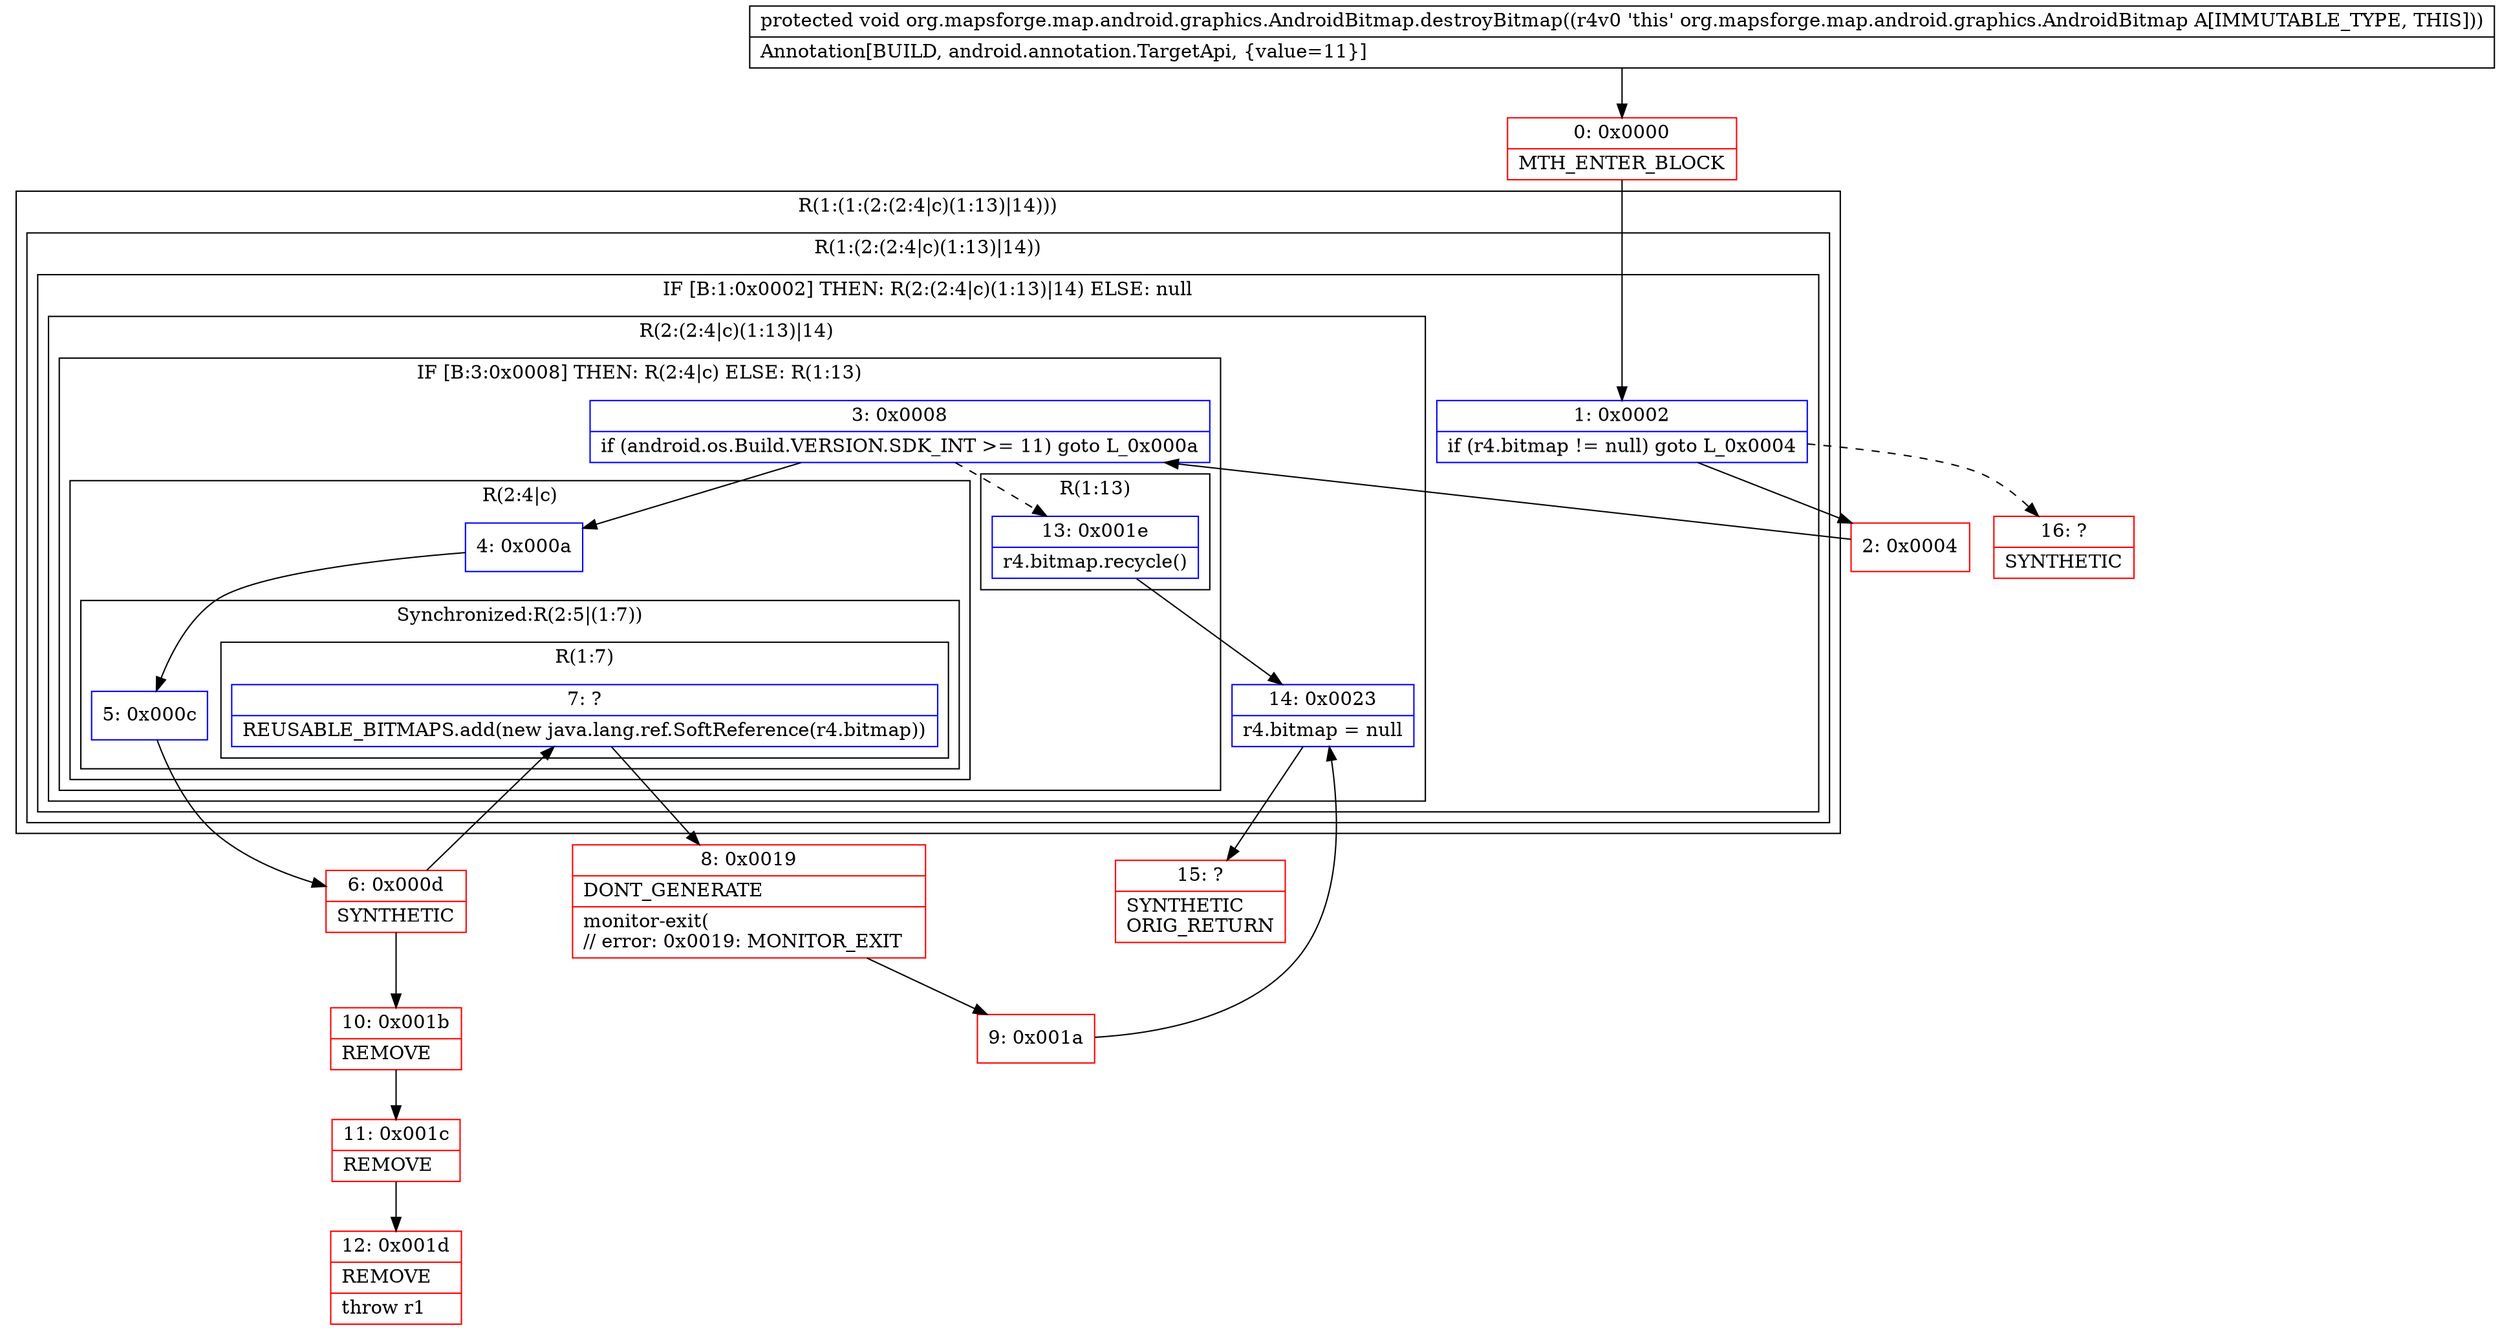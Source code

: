 digraph "CFG fororg.mapsforge.map.android.graphics.AndroidBitmap.destroyBitmap()V" {
subgraph cluster_Region_1279298605 {
label = "R(1:(1:(2:(2:4|c)(1:13)|14)))";
node [shape=record,color=blue];
subgraph cluster_Region_1165182367 {
label = "R(1:(2:(2:4|c)(1:13)|14))";
node [shape=record,color=blue];
subgraph cluster_IfRegion_1364067818 {
label = "IF [B:1:0x0002] THEN: R(2:(2:4|c)(1:13)|14) ELSE: null";
node [shape=record,color=blue];
Node_1 [shape=record,label="{1\:\ 0x0002|if (r4.bitmap != null) goto L_0x0004\l}"];
subgraph cluster_Region_751113089 {
label = "R(2:(2:4|c)(1:13)|14)";
node [shape=record,color=blue];
subgraph cluster_IfRegion_1680659408 {
label = "IF [B:3:0x0008] THEN: R(2:4|c) ELSE: R(1:13)";
node [shape=record,color=blue];
Node_3 [shape=record,label="{3\:\ 0x0008|if (android.os.Build.VERSION.SDK_INT \>= 11) goto L_0x000a\l}"];
subgraph cluster_Region_1001139575 {
label = "R(2:4|c)";
node [shape=record,color=blue];
Node_4 [shape=record,label="{4\:\ 0x000a}"];
subgraph cluster_SynchronizedRegion_451681981 {
label = "Synchronized:R(2:5|(1:7))";
node [shape=record,color=blue];
Node_5 [shape=record,label="{5\:\ 0x000c}"];
subgraph cluster_Region_514940794 {
label = "R(1:7)";
node [shape=record,color=blue];
Node_7 [shape=record,label="{7\:\ ?|REUSABLE_BITMAPS.add(new java.lang.ref.SoftReference(r4.bitmap))\l}"];
}
}
}
subgraph cluster_Region_478264623 {
label = "R(1:13)";
node [shape=record,color=blue];
Node_13 [shape=record,label="{13\:\ 0x001e|r4.bitmap.recycle()\l}"];
}
}
Node_14 [shape=record,label="{14\:\ 0x0023|r4.bitmap = null\l}"];
}
}
}
}
Node_0 [shape=record,color=red,label="{0\:\ 0x0000|MTH_ENTER_BLOCK\l}"];
Node_2 [shape=record,color=red,label="{2\:\ 0x0004}"];
Node_6 [shape=record,color=red,label="{6\:\ 0x000d|SYNTHETIC\l}"];
Node_8 [shape=record,color=red,label="{8\:\ 0x0019|DONT_GENERATE\l|monitor\-exit(\l\/\/ error: 0x0019: MONITOR_EXIT  \l}"];
Node_9 [shape=record,color=red,label="{9\:\ 0x001a}"];
Node_10 [shape=record,color=red,label="{10\:\ 0x001b|REMOVE\l}"];
Node_11 [shape=record,color=red,label="{11\:\ 0x001c|REMOVE\l}"];
Node_12 [shape=record,color=red,label="{12\:\ 0x001d|REMOVE\l|throw r1\l}"];
Node_15 [shape=record,color=red,label="{15\:\ ?|SYNTHETIC\lORIG_RETURN\l}"];
Node_16 [shape=record,color=red,label="{16\:\ ?|SYNTHETIC\l}"];
MethodNode[shape=record,label="{protected void org.mapsforge.map.android.graphics.AndroidBitmap.destroyBitmap((r4v0 'this' org.mapsforge.map.android.graphics.AndroidBitmap A[IMMUTABLE_TYPE, THIS]))  | Annotation[BUILD, android.annotation.TargetApi, \{value=11\}]\l}"];
MethodNode -> Node_0;
Node_1 -> Node_2;
Node_1 -> Node_16[style=dashed];
Node_3 -> Node_4;
Node_3 -> Node_13[style=dashed];
Node_4 -> Node_5;
Node_5 -> Node_6;
Node_7 -> Node_8;
Node_13 -> Node_14;
Node_14 -> Node_15;
Node_0 -> Node_1;
Node_2 -> Node_3;
Node_6 -> Node_7;
Node_6 -> Node_10;
Node_8 -> Node_9;
Node_9 -> Node_14;
Node_10 -> Node_11;
Node_11 -> Node_12;
}

